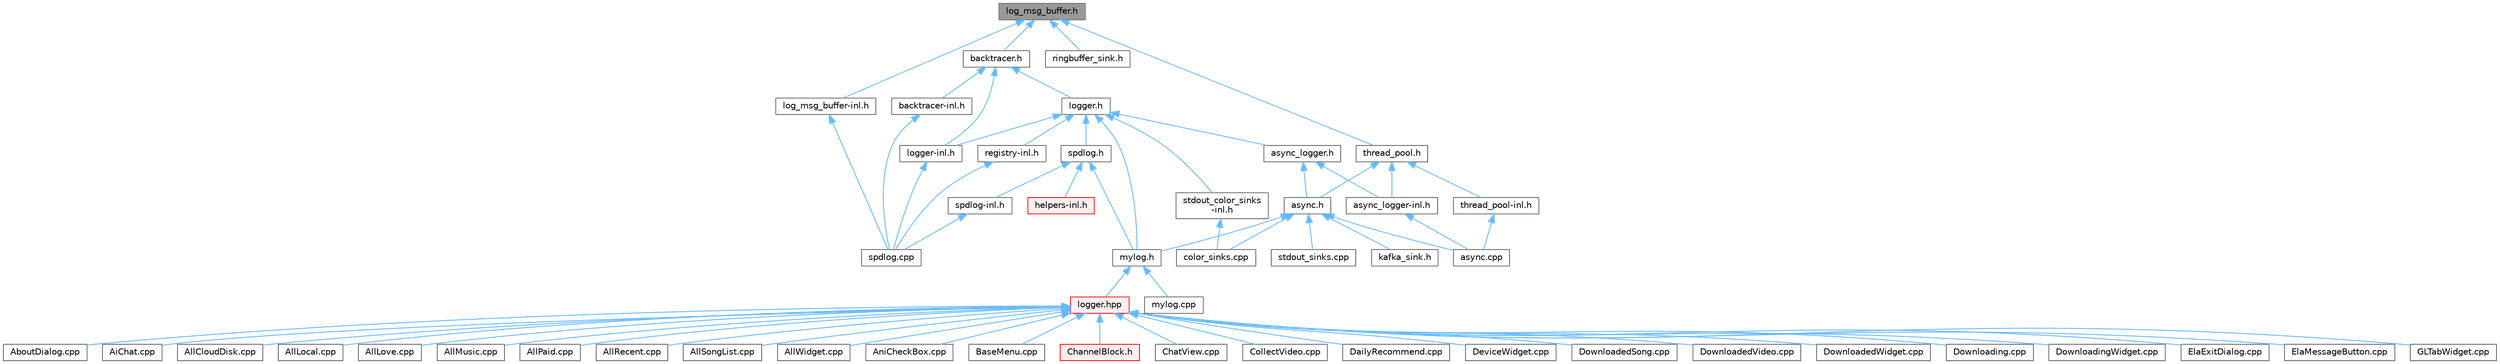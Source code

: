 digraph "log_msg_buffer.h"
{
 // LATEX_PDF_SIZE
  bgcolor="transparent";
  edge [fontname=Helvetica,fontsize=10,labelfontname=Helvetica,labelfontsize=10];
  node [fontname=Helvetica,fontsize=10,shape=box,height=0.2,width=0.4];
  Node1 [id="Node000001",label="log_msg_buffer.h",height=0.2,width=0.4,color="gray40", fillcolor="grey60", style="filled", fontcolor="black",tooltip=" "];
  Node1 -> Node2 [id="edge1_Node000001_Node000002",dir="back",color="steelblue1",style="solid",tooltip=" "];
  Node2 [id="Node000002",label="backtracer.h",height=0.2,width=0.4,color="grey40", fillcolor="white", style="filled",URL="$backtracer_8h.html",tooltip=" "];
  Node2 -> Node3 [id="edge2_Node000002_Node000003",dir="back",color="steelblue1",style="solid",tooltip=" "];
  Node3 [id="Node000003",label="backtracer-inl.h",height=0.2,width=0.4,color="grey40", fillcolor="white", style="filled",URL="$backtracer-inl_8h.html",tooltip=" "];
  Node3 -> Node4 [id="edge3_Node000003_Node000004",dir="back",color="steelblue1",style="solid",tooltip=" "];
  Node4 [id="Node000004",label="spdlog.cpp",height=0.2,width=0.4,color="grey40", fillcolor="white", style="filled",URL="$spdlog_8cpp.html",tooltip=" "];
  Node2 -> Node5 [id="edge4_Node000002_Node000005",dir="back",color="steelblue1",style="solid",tooltip=" "];
  Node5 [id="Node000005",label="logger-inl.h",height=0.2,width=0.4,color="grey40", fillcolor="white", style="filled",URL="$logger-inl_8h.html",tooltip=" "];
  Node5 -> Node4 [id="edge5_Node000005_Node000004",dir="back",color="steelblue1",style="solid",tooltip=" "];
  Node2 -> Node6 [id="edge6_Node000002_Node000006",dir="back",color="steelblue1",style="solid",tooltip=" "];
  Node6 [id="Node000006",label="logger.h",height=0.2,width=0.4,color="grey40", fillcolor="white", style="filled",URL="$logger_8h.html",tooltip=" "];
  Node6 -> Node7 [id="edge7_Node000006_Node000007",dir="back",color="steelblue1",style="solid",tooltip=" "];
  Node7 [id="Node000007",label="async_logger.h",height=0.2,width=0.4,color="grey40", fillcolor="white", style="filled",URL="$async__logger_8h.html",tooltip=" "];
  Node7 -> Node8 [id="edge8_Node000007_Node000008",dir="back",color="steelblue1",style="solid",tooltip=" "];
  Node8 [id="Node000008",label="async.h",height=0.2,width=0.4,color="grey40", fillcolor="white", style="filled",URL="$_my_spdlog_2spdlog_2_async_8h.html",tooltip=" "];
  Node8 -> Node9 [id="edge9_Node000008_Node000009",dir="back",color="steelblue1",style="solid",tooltip=" "];
  Node9 [id="Node000009",label="async.cpp",height=0.2,width=0.4,color="grey40", fillcolor="white", style="filled",URL="$_my_spdlog_2spdlog_2_async_8cpp.html",tooltip=" "];
  Node8 -> Node10 [id="edge10_Node000008_Node000010",dir="back",color="steelblue1",style="solid",tooltip=" "];
  Node10 [id="Node000010",label="color_sinks.cpp",height=0.2,width=0.4,color="grey40", fillcolor="white", style="filled",URL="$color__sinks_8cpp.html",tooltip=" "];
  Node8 -> Node11 [id="edge11_Node000008_Node000011",dir="back",color="steelblue1",style="solid",tooltip=" "];
  Node11 [id="Node000011",label="kafka_sink.h",height=0.2,width=0.4,color="grey40", fillcolor="white", style="filled",URL="$kafka__sink_8h.html",tooltip=" "];
  Node8 -> Node12 [id="edge12_Node000008_Node000012",dir="back",color="steelblue1",style="solid",tooltip=" "];
  Node12 [id="Node000012",label="mylog.h",height=0.2,width=0.4,color="grey40", fillcolor="white", style="filled",URL="$mylog_8h.html",tooltip=" "];
  Node12 -> Node13 [id="edge13_Node000012_Node000013",dir="back",color="steelblue1",style="solid",tooltip=" "];
  Node13 [id="Node000013",label="logger.hpp",height=0.2,width=0.4,color="red", fillcolor="#FFF0F0", style="filled",URL="$logger_8hpp.html",tooltip=" "];
  Node13 -> Node14 [id="edge14_Node000013_Node000014",dir="back",color="steelblue1",style="solid",tooltip=" "];
  Node14 [id="Node000014",label="AboutDialog.cpp",height=0.2,width=0.4,color="grey40", fillcolor="white", style="filled",URL="$_about_dialog_8cpp.html",tooltip="实现 AboutDialog 类，提供关于对话框功能"];
  Node13 -> Node15 [id="edge15_Node000013_Node000015",dir="back",color="steelblue1",style="solid",tooltip=" "];
  Node15 [id="Node000015",label="AiChat.cpp",height=0.2,width=0.4,color="grey40", fillcolor="white", style="filled",URL="$_ai_chat_8cpp.html",tooltip="实现 AiChat 类，提供 AI 聊天界面功能"];
  Node13 -> Node16 [id="edge16_Node000013_Node000016",dir="back",color="steelblue1",style="solid",tooltip=" "];
  Node16 [id="Node000016",label="AllCloudDisk.cpp",height=0.2,width=0.4,color="grey40", fillcolor="white", style="filled",URL="$_all_cloud_disk_8cpp.html",tooltip="实现 AllCloudDisk 类，提供云盘音乐界面功能"];
  Node13 -> Node17 [id="edge17_Node000013_Node000017",dir="back",color="steelblue1",style="solid",tooltip=" "];
  Node17 [id="Node000017",label="AllLocal.cpp",height=0.2,width=0.4,color="grey40", fillcolor="white", style="filled",URL="$_all_local_8cpp.html",tooltip="实现 AllLocal 类，提供本地音乐界面功能"];
  Node13 -> Node18 [id="edge18_Node000013_Node000018",dir="back",color="steelblue1",style="solid",tooltip=" "];
  Node18 [id="Node000018",label="AllLove.cpp",height=0.2,width=0.4,color="grey40", fillcolor="white", style="filled",URL="$_all_love_8cpp.html",tooltip="实现 AllLove 类，提供收藏音乐界面功能"];
  Node13 -> Node19 [id="edge19_Node000013_Node000019",dir="back",color="steelblue1",style="solid",tooltip=" "];
  Node19 [id="Node000019",label="AllMusic.cpp",height=0.2,width=0.4,color="grey40", fillcolor="white", style="filled",URL="$_all_music_8cpp.html",tooltip="实现 AllMusic 类，提供音乐管理界面功能"];
  Node13 -> Node20 [id="edge20_Node000013_Node000020",dir="back",color="steelblue1",style="solid",tooltip=" "];
  Node20 [id="Node000020",label="AllPaid.cpp",height=0.2,width=0.4,color="grey40", fillcolor="white", style="filled",URL="$_all_paid_8cpp.html",tooltip="实现 AllPaid 类，提供付费音乐界面功能"];
  Node13 -> Node21 [id="edge21_Node000013_Node000021",dir="back",color="steelblue1",style="solid",tooltip=" "];
  Node21 [id="Node000021",label="AllRecent.cpp",height=0.2,width=0.4,color="grey40", fillcolor="white", style="filled",URL="$_all_recent_8cpp.html",tooltip="实现 AllRecent 类，提供最近播放音乐界面功能"];
  Node13 -> Node22 [id="edge22_Node000013_Node000022",dir="back",color="steelblue1",style="solid",tooltip=" "];
  Node22 [id="Node000022",label="AllSongList.cpp",height=0.2,width=0.4,color="grey40", fillcolor="white", style="filled",URL="$_all_song_list_8cpp.html",tooltip="实现 AllSongList 类，提供歌单界面功能"];
  Node13 -> Node23 [id="edge23_Node000013_Node000023",dir="back",color="steelblue1",style="solid",tooltip=" "];
  Node23 [id="Node000023",label="AllWidget.cpp",height=0.2,width=0.4,color="grey40", fillcolor="white", style="filled",URL="$_all_widget_8cpp.html",tooltip="实现 AllWidget 类，提供全部音乐界面功能"];
  Node13 -> Node24 [id="edge24_Node000013_Node000024",dir="back",color="steelblue1",style="solid",tooltip=" "];
  Node24 [id="Node000024",label="AniCheckBox.cpp",height=0.2,width=0.4,color="grey40", fillcolor="white", style="filled",URL="$_ani_check_box_8cpp.html",tooltip="实现 AniCheckBox 类，提供带动画的复选框基类功能"];
  Node13 -> Node25 [id="edge25_Node000013_Node000025",dir="back",color="steelblue1",style="solid",tooltip=" "];
  Node25 [id="Node000025",label="BaseMenu.cpp",height=0.2,width=0.4,color="grey40", fillcolor="white", style="filled",URL="$_base_menu_8cpp.html",tooltip="实现 BaseMenu 类，提供菜单基类功能"];
  Node13 -> Node26 [id="edge26_Node000013_Node000026",dir="back",color="steelblue1",style="solid",tooltip=" "];
  Node26 [id="Node000026",label="ChannelBlock.h",height=0.2,width=0.4,color="red", fillcolor="#FFF0F0", style="filled",URL="$_channel_block_8h.html",tooltip="定义 ChannelBlock 类，提供音乐频道块界面"];
  Node13 -> Node41 [id="edge27_Node000013_Node000041",dir="back",color="steelblue1",style="solid",tooltip=" "];
  Node41 [id="Node000041",label="ChatView.cpp",height=0.2,width=0.4,color="grey40", fillcolor="white", style="filled",URL="$_chat_view_8cpp.html",tooltip="实现 ChatView 类，提供聊天视图功能"];
  Node13 -> Node42 [id="edge28_Node000013_Node000042",dir="back",color="steelblue1",style="solid",tooltip=" "];
  Node42 [id="Node000042",label="CollectVideo.cpp",height=0.2,width=0.4,color="grey40", fillcolor="white", style="filled",URL="$_collect_video_8cpp.html",tooltip="实现 CollectVideo 类，管理收藏视频界面"];
  Node13 -> Node43 [id="edge29_Node000013_Node000043",dir="back",color="steelblue1",style="solid",tooltip=" "];
  Node43 [id="Node000043",label="DailyRecommend.cpp",height=0.2,width=0.4,color="grey40", fillcolor="white", style="filled",URL="$_daily_recommend_8cpp.html",tooltip="实现 DailyRecommend 类，提供每日推荐界面功能"];
  Node13 -> Node44 [id="edge30_Node000013_Node000044",dir="back",color="steelblue1",style="solid",tooltip=" "];
  Node44 [id="Node000044",label="DeviceWidget.cpp",height=0.2,width=0.4,color="grey40", fillcolor="white", style="filled",URL="$_device_widget_8cpp.html",tooltip="实现 DeviceWidget 类，管理设备界面"];
  Node13 -> Node45 [id="edge31_Node000013_Node000045",dir="back",color="steelblue1",style="solid",tooltip=" "];
  Node45 [id="Node000045",label="DownloadedSong.cpp",height=0.2,width=0.4,color="grey40", fillcolor="white", style="filled",URL="$_downloaded_song_8cpp.html",tooltip="实现 DownloadedSong 类，提供已下载歌曲界面功能"];
  Node13 -> Node46 [id="edge32_Node000013_Node000046",dir="back",color="steelblue1",style="solid",tooltip=" "];
  Node46 [id="Node000046",label="DownloadedVideo.cpp",height=0.2,width=0.4,color="grey40", fillcolor="white", style="filled",URL="$_downloaded_video_8cpp.html",tooltip="实现 DownloadedVideo 类，提供已下载视频界面功能"];
  Node13 -> Node47 [id="edge33_Node000013_Node000047",dir="back",color="steelblue1",style="solid",tooltip=" "];
  Node47 [id="Node000047",label="DownloadedWidget.cpp",height=0.2,width=0.4,color="grey40", fillcolor="white", style="filled",URL="$_downloaded_widget_8cpp.html",tooltip="实现 DownloadedWidget 类，提供已下载界面功能"];
  Node13 -> Node48 [id="edge34_Node000013_Node000048",dir="back",color="steelblue1",style="solid",tooltip=" "];
  Node48 [id="Node000048",label="Downloading.cpp",height=0.2,width=0.4,color="grey40", fillcolor="white", style="filled",URL="$_downloading_8cpp.html",tooltip="实现 Downloading 类，提供下载管理界面功能"];
  Node13 -> Node49 [id="edge35_Node000013_Node000049",dir="back",color="steelblue1",style="solid",tooltip=" "];
  Node49 [id="Node000049",label="DownloadingWidget.cpp",height=0.2,width=0.4,color="grey40", fillcolor="white", style="filled",URL="$_downloading_widget_8cpp.html",tooltip="实现 DownloadingWidget 类，提供下载中界面功能"];
  Node13 -> Node50 [id="edge36_Node000013_Node000050",dir="back",color="steelblue1",style="solid",tooltip=" "];
  Node50 [id="Node000050",label="ElaExitDialog.cpp",height=0.2,width=0.4,color="grey40", fillcolor="white", style="filled",URL="$_ela_exit_dialog_8cpp.html",tooltip="实现 ElaExitDialog 类，提供退出对话框的功能"];
  Node13 -> Node51 [id="edge37_Node000013_Node000051",dir="back",color="steelblue1",style="solid",tooltip=" "];
  Node51 [id="Node000051",label="ElaMessageButton.cpp",height=0.2,width=0.4,color="grey40", fillcolor="white", style="filled",URL="$_ela_message_button_8cpp.html",tooltip="实现 ElaMessageButton 类，提供消息触发按钮功能"];
  Node13 -> Node52 [id="edge38_Node000013_Node000052",dir="back",color="steelblue1",style="solid",tooltip=" "];
  Node52 [id="Node000052",label="GLTabWidget.cpp",height=0.2,width=0.4,color="grey40", fillcolor="white", style="filled",URL="$_g_l_tab_widget_8cpp.html",tooltip="实现 GLTabWidget 类，管理“猜你喜欢”推荐界面"];
  Node12 -> Node108 [id="edge39_Node000012_Node000108",dir="back",color="steelblue1",style="solid",tooltip=" "];
  Node108 [id="Node000108",label="mylog.cpp",height=0.2,width=0.4,color="grey40", fillcolor="white", style="filled",URL="$mylog_8cpp.html",tooltip=" "];
  Node8 -> Node109 [id="edge40_Node000008_Node000109",dir="back",color="steelblue1",style="solid",tooltip=" "];
  Node109 [id="Node000109",label="stdout_sinks.cpp",height=0.2,width=0.4,color="grey40", fillcolor="white", style="filled",URL="$stdout__sinks_8cpp.html",tooltip=" "];
  Node7 -> Node110 [id="edge41_Node000007_Node000110",dir="back",color="steelblue1",style="solid",tooltip=" "];
  Node110 [id="Node000110",label="async_logger-inl.h",height=0.2,width=0.4,color="grey40", fillcolor="white", style="filled",URL="$async__logger-inl_8h.html",tooltip=" "];
  Node110 -> Node9 [id="edge42_Node000110_Node000009",dir="back",color="steelblue1",style="solid",tooltip=" "];
  Node6 -> Node5 [id="edge43_Node000006_Node000005",dir="back",color="steelblue1",style="solid",tooltip=" "];
  Node6 -> Node12 [id="edge44_Node000006_Node000012",dir="back",color="steelblue1",style="solid",tooltip=" "];
  Node6 -> Node111 [id="edge45_Node000006_Node000111",dir="back",color="steelblue1",style="solid",tooltip=" "];
  Node111 [id="Node000111",label="registry-inl.h",height=0.2,width=0.4,color="grey40", fillcolor="white", style="filled",URL="$registry-inl_8h.html",tooltip=" "];
  Node111 -> Node4 [id="edge46_Node000111_Node000004",dir="back",color="steelblue1",style="solid",tooltip=" "];
  Node6 -> Node112 [id="edge47_Node000006_Node000112",dir="back",color="steelblue1",style="solid",tooltip=" "];
  Node112 [id="Node000112",label="spdlog.h",height=0.2,width=0.4,color="grey40", fillcolor="white", style="filled",URL="$spdlog_8h.html",tooltip=" "];
  Node112 -> Node113 [id="edge48_Node000112_Node000113",dir="back",color="steelblue1",style="solid",tooltip=" "];
  Node113 [id="Node000113",label="helpers-inl.h",height=0.2,width=0.4,color="red", fillcolor="#FFF0F0", style="filled",URL="$helpers-inl_8h.html",tooltip=" "];
  Node112 -> Node12 [id="edge49_Node000112_Node000012",dir="back",color="steelblue1",style="solid",tooltip=" "];
  Node112 -> Node115 [id="edge50_Node000112_Node000115",dir="back",color="steelblue1",style="solid",tooltip=" "];
  Node115 [id="Node000115",label="spdlog-inl.h",height=0.2,width=0.4,color="grey40", fillcolor="white", style="filled",URL="$spdlog-inl_8h.html",tooltip=" "];
  Node115 -> Node4 [id="edge51_Node000115_Node000004",dir="back",color="steelblue1",style="solid",tooltip=" "];
  Node6 -> Node116 [id="edge52_Node000006_Node000116",dir="back",color="steelblue1",style="solid",tooltip=" "];
  Node116 [id="Node000116",label="stdout_color_sinks\l-inl.h",height=0.2,width=0.4,color="grey40", fillcolor="white", style="filled",URL="$stdout__color__sinks-inl_8h.html",tooltip=" "];
  Node116 -> Node10 [id="edge53_Node000116_Node000010",dir="back",color="steelblue1",style="solid",tooltip=" "];
  Node1 -> Node117 [id="edge54_Node000001_Node000117",dir="back",color="steelblue1",style="solid",tooltip=" "];
  Node117 [id="Node000117",label="log_msg_buffer-inl.h",height=0.2,width=0.4,color="grey40", fillcolor="white", style="filled",URL="$log__msg__buffer-inl_8h.html",tooltip=" "];
  Node117 -> Node4 [id="edge55_Node000117_Node000004",dir="back",color="steelblue1",style="solid",tooltip=" "];
  Node1 -> Node118 [id="edge56_Node000001_Node000118",dir="back",color="steelblue1",style="solid",tooltip=" "];
  Node118 [id="Node000118",label="ringbuffer_sink.h",height=0.2,width=0.4,color="grey40", fillcolor="white", style="filled",URL="$ringbuffer__sink_8h.html",tooltip=" "];
  Node1 -> Node119 [id="edge57_Node000001_Node000119",dir="back",color="steelblue1",style="solid",tooltip=" "];
  Node119 [id="Node000119",label="thread_pool.h",height=0.2,width=0.4,color="grey40", fillcolor="white", style="filled",URL="$thread__pool_8h.html",tooltip=" "];
  Node119 -> Node8 [id="edge58_Node000119_Node000008",dir="back",color="steelblue1",style="solid",tooltip=" "];
  Node119 -> Node110 [id="edge59_Node000119_Node000110",dir="back",color="steelblue1",style="solid",tooltip=" "];
  Node119 -> Node120 [id="edge60_Node000119_Node000120",dir="back",color="steelblue1",style="solid",tooltip=" "];
  Node120 [id="Node000120",label="thread_pool-inl.h",height=0.2,width=0.4,color="grey40", fillcolor="white", style="filled",URL="$thread__pool-inl_8h.html",tooltip=" "];
  Node120 -> Node9 [id="edge61_Node000120_Node000009",dir="back",color="steelblue1",style="solid",tooltip=" "];
}

